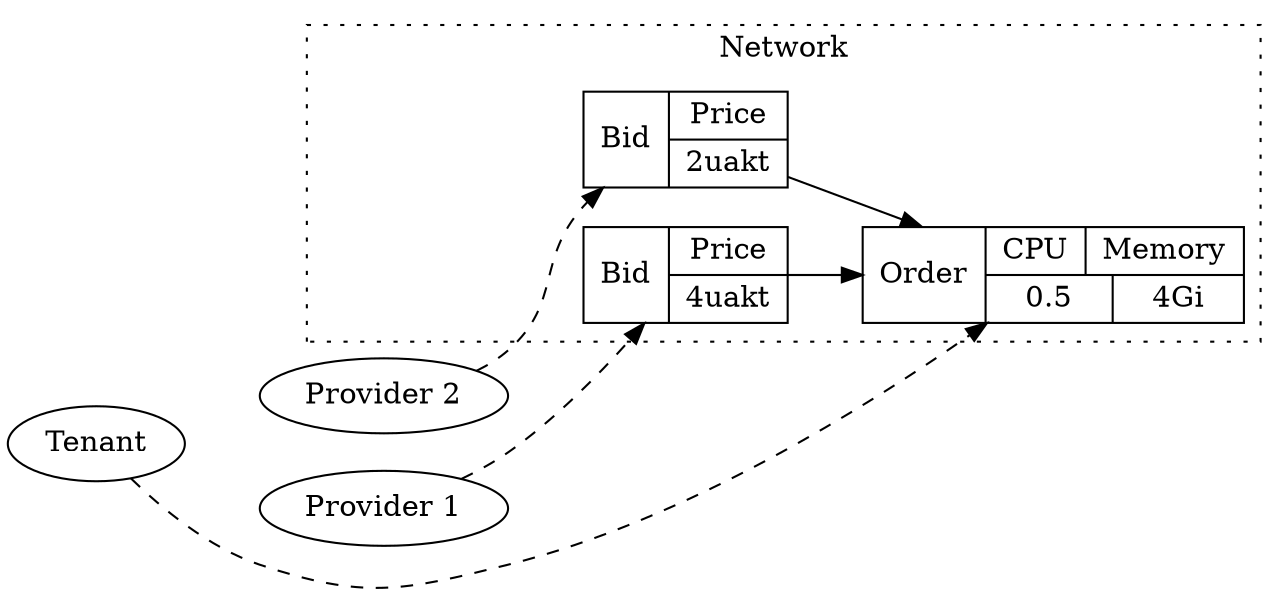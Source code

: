 digraph G {

  rankdir=LR;

  subgraph cluster_N {
    label="Network";
    graph[style=dotted];

    node[shape=record];
    n_order [label="{ Order | { { CPU | Memory } | { 0.5 | 4Gi } } }"];
    n_bid1 [label="{ Bid | { { Price } | 4uakt } }" ];
    n_bid2 [label="{ Bid | { { Price } | 2uakt } }" ];
    n_lease [label="{ Lease }" style=invis];
    
    n_bid1  -> n_order [];
    n_bid2  -> n_order [];
    n_lease -> n_bid2  [style=invis];
  }

  n_tenant    [label="Tenant"];
  n_provider1 [label="Provider 1" ];
  n_provider2 [label="Provider 2" ];

  edge[style=dashed];

  n_tenant    -> n_order;
  n_provider1 -> n_bid1  [];
  n_provider2 -> n_bid2  [];
  n_tenant    -> n_lease [style=invis];
}
